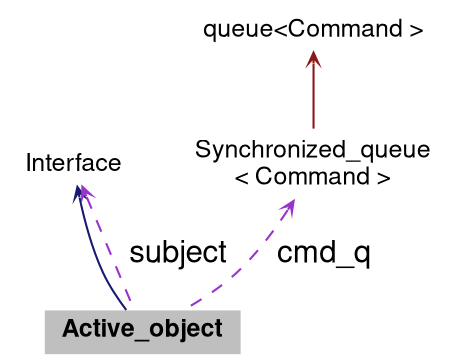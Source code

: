 digraph "Active_object"
{
 // LATEX_PDF_SIZE
  bgcolor="transparent";
  edge [fontname="Helvetica,Arial,sans-serif",fontsize=15,labelfontsize=15 arrowhead=open arrowtail=open arrowsize=0.5];
  node [fontname="Helvetica,Arial,sans-serif",fontsize=15,fontsize=12 shape=plaintext];
  Node1 [label=<<b>Active_object</b>>,height=0.2,width=0.4,color="black", fillcolor="grey75", style="filled", fontcolor="black",tooltip="Active object"];
  Node2 -> Node1 [dir="back",color="midnightblue",style="solid"];
  Node2 [label="Interface",height=0.2,width=0.4,color="black",URL="$structInterface.html",tooltip="is a common pure virtual interface"];
  Node2 -> Node1 [dir="back",color="darkorchid3",style="dashed",label=" subject" ];
  Node3 -> Node1 [dir="back",color="darkorchid3",style="dashed",label=" cmd_q" ];
  Node3 [label="Synchronized_queue\l\< Command \>",height=0.2,width=0.4,color="black",URL="$classSynchronized__queue.html",tooltip=" "];
  Node4 -> Node3 [dir="back",color="firebrick4",style="solid"];
  Node4 [label="queue\<Command \>",height=0.2,width=0.4,color="black",tooltip=" "];
}
